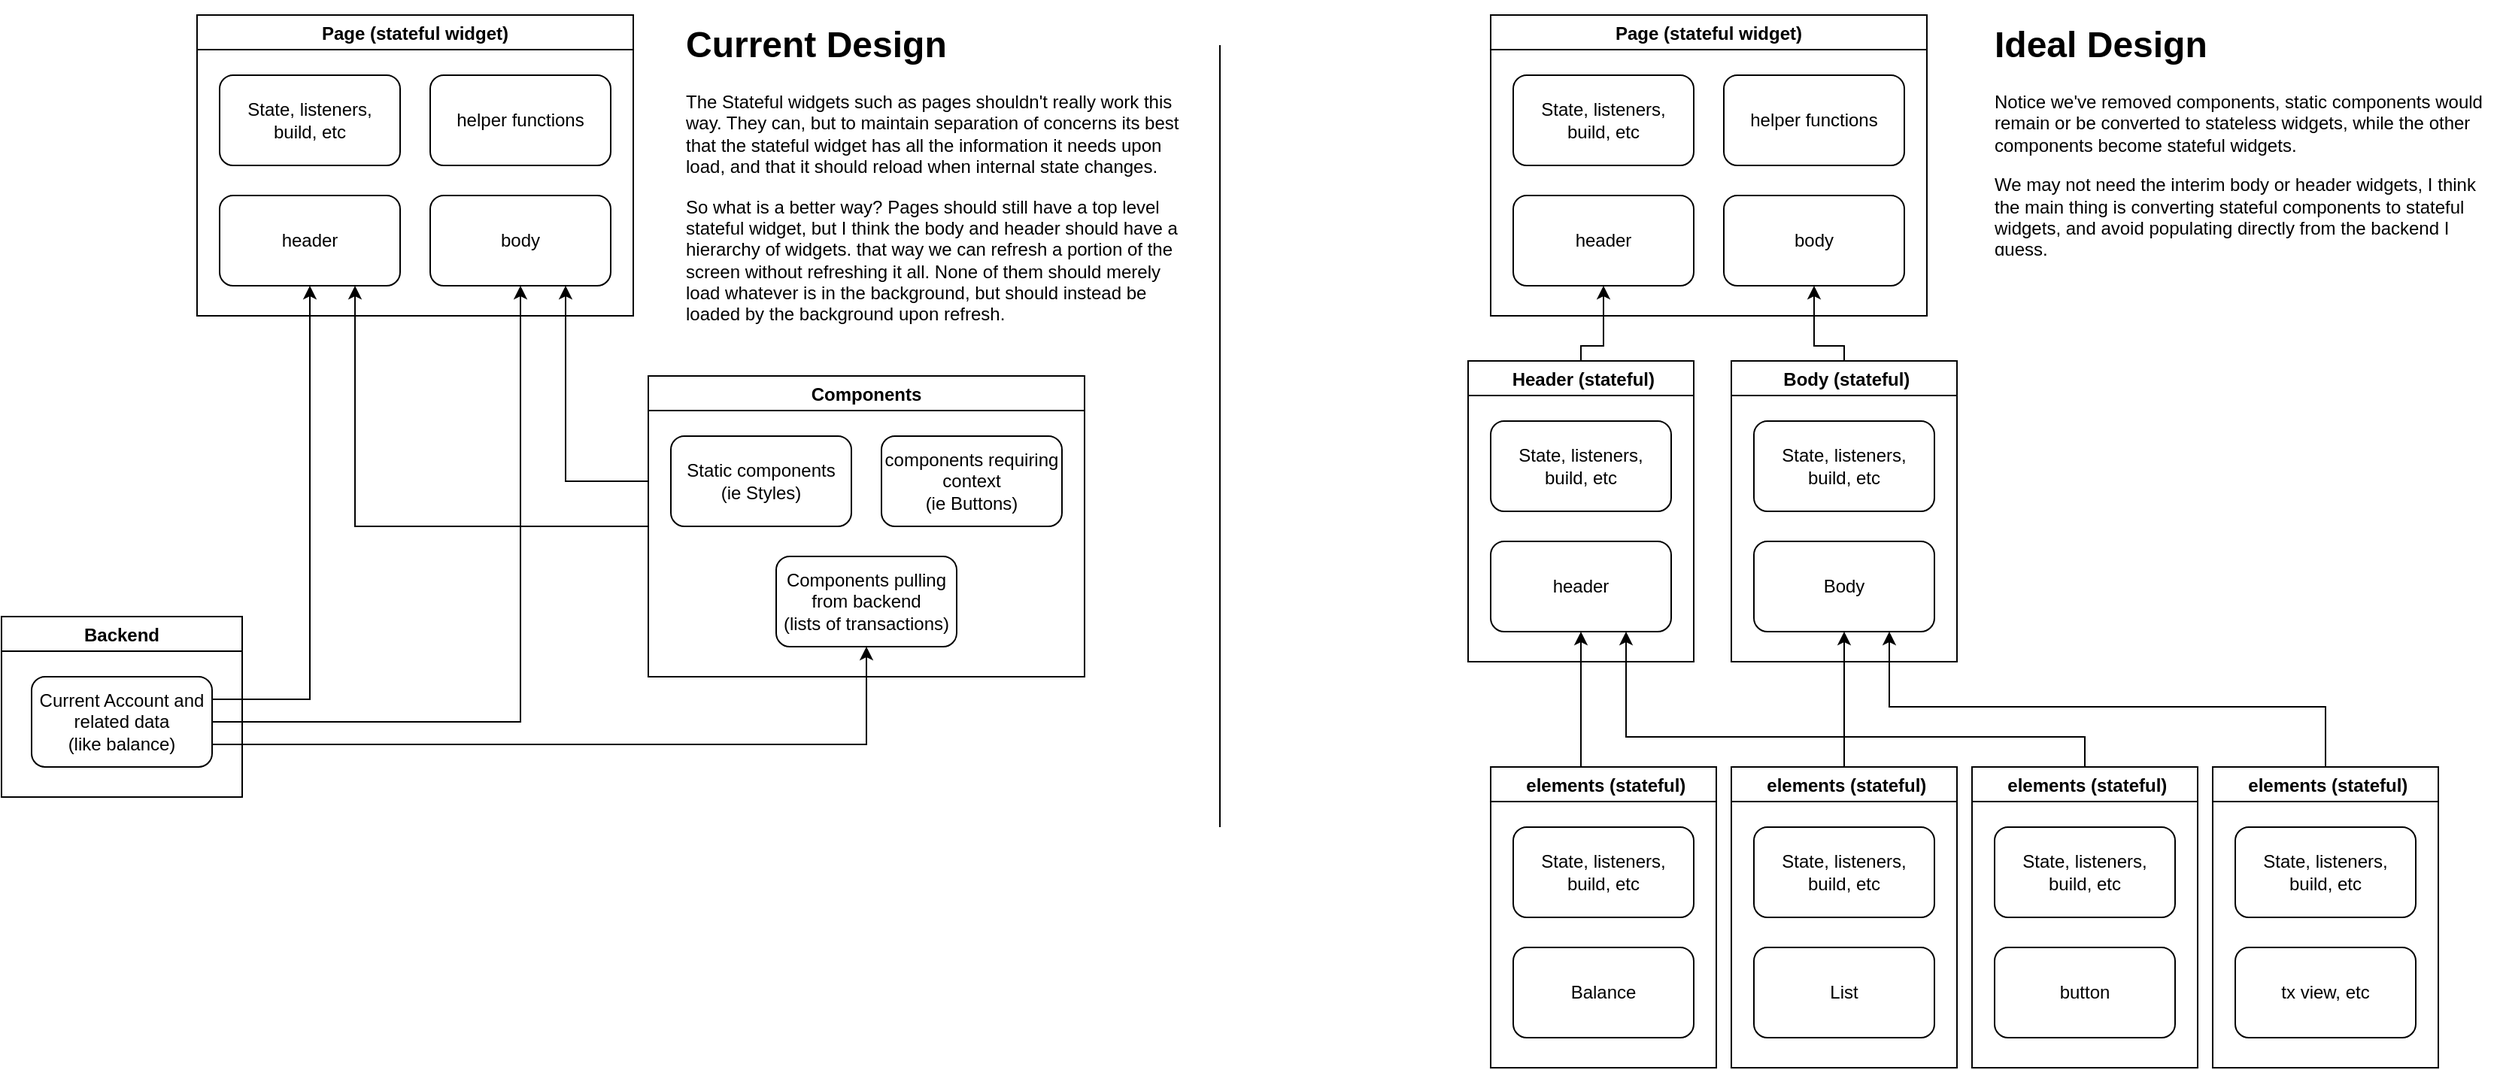<mxfile>
    <diagram id="6BlEj-a6oLM-DQT_CYVm" name="Page-1">
        <mxGraphModel dx="1730" dy="382" grid="1" gridSize="10" guides="1" tooltips="1" connect="1" arrows="1" fold="1" page="1" pageScale="1" pageWidth="850" pageHeight="1100" math="0" shadow="0">
            <root>
                <mxCell id="0"/>
                <mxCell id="1" parent="0"/>
                <mxCell id="8" style="edgeStyle=orthogonalEdgeStyle;rounded=0;orthogonalLoop=1;jettySize=auto;html=1;entryX=0.5;entryY=1;entryDx=0;entryDy=0;exitX=1;exitY=0.25;exitDx=0;exitDy=0;" edge="1" parent="1" source="7" target="11">
                    <mxGeometry relative="1" as="geometry">
                        <mxPoint x="300" y="190" as="targetPoint"/>
                    </mxGeometry>
                </mxCell>
                <mxCell id="10" value="Page (stateful widget)" style="swimlane;" vertex="1" parent="1">
                    <mxGeometry x="160" y="20" width="290" height="200" as="geometry"/>
                </mxCell>
                <mxCell id="11" value="header" style="rounded=1;whiteSpace=wrap;html=1;" vertex="1" parent="10">
                    <mxGeometry x="15" y="120" width="120" height="60" as="geometry"/>
                </mxCell>
                <mxCell id="12" value="body" style="rounded=1;whiteSpace=wrap;html=1;" vertex="1" parent="10">
                    <mxGeometry x="155" y="120" width="120" height="60" as="geometry"/>
                </mxCell>
                <mxCell id="13" value="helper functions" style="rounded=1;whiteSpace=wrap;html=1;" vertex="1" parent="10">
                    <mxGeometry x="155" y="40" width="120" height="60" as="geometry"/>
                </mxCell>
                <mxCell id="14" value="State, listeners, &lt;br&gt;build, etc" style="rounded=1;whiteSpace=wrap;html=1;" vertex="1" parent="10">
                    <mxGeometry x="15" y="40" width="120" height="60" as="geometry"/>
                </mxCell>
                <mxCell id="15" value="Backend" style="swimlane;" vertex="1" parent="1">
                    <mxGeometry x="30" y="420" width="160" height="120" as="geometry"/>
                </mxCell>
                <mxCell id="7" value="Current Account and related data&lt;br&gt;(like balance)" style="rounded=1;whiteSpace=wrap;html=1;" vertex="1" parent="15">
                    <mxGeometry x="20" y="40" width="120" height="60" as="geometry"/>
                </mxCell>
                <mxCell id="27" style="edgeStyle=orthogonalEdgeStyle;rounded=0;orthogonalLoop=1;jettySize=auto;html=1;entryX=0.75;entryY=1;entryDx=0;entryDy=0;" edge="1" parent="1" source="20" target="11">
                    <mxGeometry relative="1" as="geometry"/>
                </mxCell>
                <mxCell id="71" style="edgeStyle=orthogonalEdgeStyle;rounded=0;orthogonalLoop=1;jettySize=auto;html=1;entryX=0.75;entryY=1;entryDx=0;entryDy=0;" edge="1" parent="1" source="20" target="12">
                    <mxGeometry relative="1" as="geometry">
                        <Array as="points">
                            <mxPoint x="405" y="330"/>
                        </Array>
                    </mxGeometry>
                </mxCell>
                <mxCell id="20" value="Components" style="swimlane;" vertex="1" parent="1">
                    <mxGeometry x="460" y="260" width="290" height="200" as="geometry"/>
                </mxCell>
                <mxCell id="22" value="Components pulling from backend&lt;br&gt;(lists of transactions)" style="rounded=1;whiteSpace=wrap;html=1;" vertex="1" parent="20">
                    <mxGeometry x="85" y="120" width="120" height="60" as="geometry"/>
                </mxCell>
                <mxCell id="23" value="components requiring context&lt;br&gt;(ie Buttons)" style="rounded=1;whiteSpace=wrap;html=1;" vertex="1" parent="20">
                    <mxGeometry x="155" y="40" width="120" height="60" as="geometry"/>
                </mxCell>
                <mxCell id="24" value="Static components&lt;br&gt;(ie Styles)" style="rounded=1;whiteSpace=wrap;html=1;" vertex="1" parent="20">
                    <mxGeometry x="15" y="40" width="120" height="60" as="geometry"/>
                </mxCell>
                <mxCell id="25" style="edgeStyle=orthogonalEdgeStyle;rounded=0;orthogonalLoop=1;jettySize=auto;html=1;entryX=0.5;entryY=1;entryDx=0;entryDy=0;exitX=1;exitY=0.75;exitDx=0;exitDy=0;" edge="1" parent="1" source="7" target="22">
                    <mxGeometry relative="1" as="geometry"/>
                </mxCell>
                <mxCell id="28" value="" style="endArrow=none;html=1;" edge="1" parent="1">
                    <mxGeometry width="50" height="50" relative="1" as="geometry">
                        <mxPoint x="840" y="560" as="sourcePoint"/>
                        <mxPoint x="840" y="40" as="targetPoint"/>
                    </mxGeometry>
                </mxCell>
                <mxCell id="31" value="&lt;h1&gt;Current Design&lt;/h1&gt;&lt;p&gt;The Stateful widgets such as pages shouldn't really work this way. They can, but to maintain separation of concerns its best that the stateful widget has all the information it needs upon load, and that it should reload when internal state changes.&lt;/p&gt;&lt;p&gt;So what is a better way? Pages should still have a top level stateful widget, but I think the body and header should have a hierarchy of widgets. that way we can refresh a portion of the screen without refreshing it all. None of them should merely load whatever is in the background, but should instead be loaded by the background upon refresh.&lt;/p&gt;" style="text;html=1;strokeColor=none;fillColor=none;spacing=5;spacingTop=-20;whiteSpace=wrap;overflow=hidden;rounded=0;" vertex="1" parent="1">
                    <mxGeometry x="480" y="20" width="340" height="220" as="geometry"/>
                </mxCell>
                <mxCell id="32" value="Page (stateful widget)" style="swimlane;" vertex="1" parent="1">
                    <mxGeometry x="1020" y="20" width="290" height="200" as="geometry"/>
                </mxCell>
                <mxCell id="33" value="header" style="rounded=1;whiteSpace=wrap;html=1;" vertex="1" parent="32">
                    <mxGeometry x="15" y="120" width="120" height="60" as="geometry"/>
                </mxCell>
                <mxCell id="34" value="body" style="rounded=1;whiteSpace=wrap;html=1;" vertex="1" parent="32">
                    <mxGeometry x="155" y="120" width="120" height="60" as="geometry"/>
                </mxCell>
                <mxCell id="35" value="helper functions" style="rounded=1;whiteSpace=wrap;html=1;" vertex="1" parent="32">
                    <mxGeometry x="155" y="40" width="120" height="60" as="geometry"/>
                </mxCell>
                <mxCell id="36" value="State, listeners, &lt;br&gt;build, etc" style="rounded=1;whiteSpace=wrap;html=1;" vertex="1" parent="32">
                    <mxGeometry x="15" y="40" width="120" height="60" as="geometry"/>
                </mxCell>
                <mxCell id="47" style="edgeStyle=orthogonalEdgeStyle;rounded=0;orthogonalLoop=1;jettySize=auto;html=1;entryX=0.5;entryY=1;entryDx=0;entryDy=0;" edge="1" parent="1" source="37" target="33">
                    <mxGeometry relative="1" as="geometry">
                        <Array as="points">
                            <mxPoint x="1080" y="240"/>
                            <mxPoint x="1095" y="240"/>
                        </Array>
                    </mxGeometry>
                </mxCell>
                <mxCell id="37" value=" Header (stateful)" style="swimlane;" vertex="1" parent="1">
                    <mxGeometry x="1005" y="250" width="150" height="200" as="geometry"/>
                </mxCell>
                <mxCell id="41" value="State, listeners, &lt;br&gt;build, etc" style="rounded=1;whiteSpace=wrap;html=1;" vertex="1" parent="37">
                    <mxGeometry x="15" y="40" width="120" height="60" as="geometry"/>
                </mxCell>
                <mxCell id="38" value="header" style="rounded=1;whiteSpace=wrap;html=1;" vertex="1" parent="37">
                    <mxGeometry x="15" y="120" width="120" height="60" as="geometry"/>
                </mxCell>
                <mxCell id="51" style="edgeStyle=orthogonalEdgeStyle;rounded=0;orthogonalLoop=1;jettySize=auto;html=1;" edge="1" parent="1" source="48" target="34">
                    <mxGeometry relative="1" as="geometry">
                        <Array as="points">
                            <mxPoint x="1255" y="240"/>
                            <mxPoint x="1235" y="240"/>
                        </Array>
                    </mxGeometry>
                </mxCell>
                <mxCell id="48" value=" Body (stateful)" style="swimlane;" vertex="1" parent="1">
                    <mxGeometry x="1180" y="250" width="150" height="200" as="geometry"/>
                </mxCell>
                <mxCell id="49" value="State, listeners, &lt;br&gt;build, etc" style="rounded=1;whiteSpace=wrap;html=1;" vertex="1" parent="48">
                    <mxGeometry x="15" y="40" width="120" height="60" as="geometry"/>
                </mxCell>
                <mxCell id="50" value="Body" style="rounded=1;whiteSpace=wrap;html=1;" vertex="1" parent="48">
                    <mxGeometry x="15" y="120" width="120" height="60" as="geometry"/>
                </mxCell>
                <mxCell id="63" style="edgeStyle=orthogonalEdgeStyle;rounded=0;orthogonalLoop=1;jettySize=auto;html=1;entryX=0.5;entryY=1;entryDx=0;entryDy=0;" edge="1" parent="1" source="52" target="50">
                    <mxGeometry relative="1" as="geometry"/>
                </mxCell>
                <mxCell id="52" value=" elements (stateful)" style="swimlane;" vertex="1" parent="1">
                    <mxGeometry x="1180" y="520" width="150" height="200" as="geometry"/>
                </mxCell>
                <mxCell id="53" value="State, listeners, &lt;br&gt;build, etc" style="rounded=1;whiteSpace=wrap;html=1;" vertex="1" parent="52">
                    <mxGeometry x="15" y="40" width="120" height="60" as="geometry"/>
                </mxCell>
                <mxCell id="54" value="List" style="rounded=1;whiteSpace=wrap;html=1;" vertex="1" parent="52">
                    <mxGeometry x="15" y="120" width="120" height="60" as="geometry"/>
                </mxCell>
                <mxCell id="64" style="edgeStyle=orthogonalEdgeStyle;rounded=0;orthogonalLoop=1;jettySize=auto;html=1;entryX=0.75;entryY=1;entryDx=0;entryDy=0;" edge="1" parent="1" source="55" target="38">
                    <mxGeometry relative="1" as="geometry">
                        <Array as="points">
                            <mxPoint x="1415" y="500"/>
                            <mxPoint x="1110" y="500"/>
                        </Array>
                    </mxGeometry>
                </mxCell>
                <mxCell id="55" value=" elements (stateful)" style="swimlane;" vertex="1" parent="1">
                    <mxGeometry x="1340" y="520" width="150" height="200" as="geometry"/>
                </mxCell>
                <mxCell id="56" value="State, listeners, &lt;br&gt;build, etc" style="rounded=1;whiteSpace=wrap;html=1;" vertex="1" parent="55">
                    <mxGeometry x="15" y="40" width="120" height="60" as="geometry"/>
                </mxCell>
                <mxCell id="57" value="button" style="rounded=1;whiteSpace=wrap;html=1;" vertex="1" parent="55">
                    <mxGeometry x="15" y="120" width="120" height="60" as="geometry"/>
                </mxCell>
                <mxCell id="62" style="edgeStyle=orthogonalEdgeStyle;rounded=0;orthogonalLoop=1;jettySize=auto;html=1;entryX=0.75;entryY=1;entryDx=0;entryDy=0;" edge="1" parent="1" source="58" target="50">
                    <mxGeometry relative="1" as="geometry">
                        <Array as="points">
                            <mxPoint x="1575" y="480"/>
                            <mxPoint x="1285" y="480"/>
                        </Array>
                    </mxGeometry>
                </mxCell>
                <mxCell id="58" value=" elements (stateful)" style="swimlane;" vertex="1" parent="1">
                    <mxGeometry x="1500" y="520" width="150" height="200" as="geometry"/>
                </mxCell>
                <mxCell id="59" value="State, listeners, &lt;br&gt;build, etc" style="rounded=1;whiteSpace=wrap;html=1;" vertex="1" parent="58">
                    <mxGeometry x="15" y="40" width="120" height="60" as="geometry"/>
                </mxCell>
                <mxCell id="60" value="tx view, etc" style="rounded=1;whiteSpace=wrap;html=1;" vertex="1" parent="58">
                    <mxGeometry x="15" y="120" width="120" height="60" as="geometry"/>
                </mxCell>
                <mxCell id="68" style="edgeStyle=orthogonalEdgeStyle;rounded=0;orthogonalLoop=1;jettySize=auto;html=1;entryX=0.5;entryY=1;entryDx=0;entryDy=0;" edge="1" parent="1" source="65" target="38">
                    <mxGeometry relative="1" as="geometry">
                        <Array as="points">
                            <mxPoint x="1080" y="500"/>
                            <mxPoint x="1080" y="500"/>
                        </Array>
                    </mxGeometry>
                </mxCell>
                <mxCell id="65" value=" elements (stateful)" style="swimlane;" vertex="1" parent="1">
                    <mxGeometry x="1020" y="520" width="150" height="200" as="geometry"/>
                </mxCell>
                <mxCell id="66" value="State, listeners, &lt;br&gt;build, etc" style="rounded=1;whiteSpace=wrap;html=1;" vertex="1" parent="65">
                    <mxGeometry x="15" y="40" width="120" height="60" as="geometry"/>
                </mxCell>
                <mxCell id="67" value="Balance" style="rounded=1;whiteSpace=wrap;html=1;" vertex="1" parent="65">
                    <mxGeometry x="15" y="120" width="120" height="60" as="geometry"/>
                </mxCell>
                <mxCell id="69" value="&lt;h1&gt;Ideal Design&lt;/h1&gt;&lt;p&gt;Notice we've removed components, static components would remain or be converted to stateless widgets, while the other components become stateful widgets.&lt;/p&gt;&lt;p&gt;We may not need the interim body or header widgets, I think the main thing is converting stateful components to stateful widgets, and avoid populating directly from the backend I guess.&lt;/p&gt;" style="text;html=1;strokeColor=none;fillColor=none;spacing=5;spacingTop=-20;whiteSpace=wrap;overflow=hidden;rounded=0;" vertex="1" parent="1">
                    <mxGeometry x="1350" y="20" width="340" height="160" as="geometry"/>
                </mxCell>
                <mxCell id="70" style="edgeStyle=orthogonalEdgeStyle;rounded=0;orthogonalLoop=1;jettySize=auto;html=1;entryX=0.5;entryY=1;entryDx=0;entryDy=0;" edge="1" parent="1" source="7" target="12">
                    <mxGeometry relative="1" as="geometry"/>
                </mxCell>
            </root>
        </mxGraphModel>
    </diagram>
</mxfile>